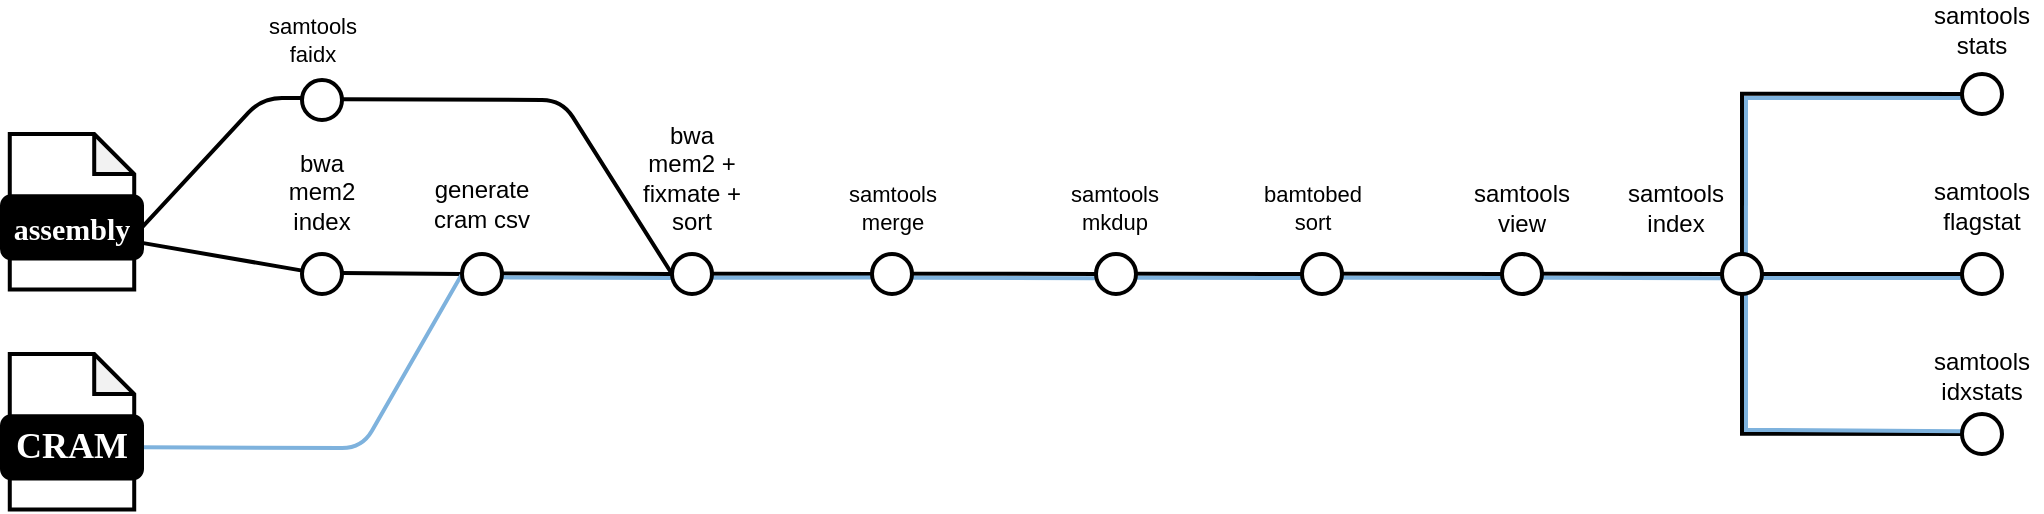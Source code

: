 <mxfile version="22.1.0" type="device">
  <diagram name="Page-1" id="E4endlTd3OSWKAbz3WQZ">
    <mxGraphModel dx="2316" dy="638" grid="1" gridSize="10" guides="1" tooltips="1" connect="1" arrows="1" fold="1" page="1" pageScale="1" pageWidth="1169" pageHeight="827" math="0" shadow="0">
      <root>
        <mxCell id="0" />
        <mxCell id="1" parent="0" />
        <mxCell id="bJ0Dz_TX7vE_drOLoEJE-43" value="" style="group;aspect=fixed;" vertex="1" connectable="0" parent="1">
          <mxGeometry x="-1140" y="190" width="70" height="77.78" as="geometry" />
        </mxCell>
        <mxCell id="bJ0Dz_TX7vE_drOLoEJE-44" value="" style="shape=note;whiteSpace=wrap;html=1;backgroundOutline=1;darkOpacity=0.05;rounded=1;size=20;strokeWidth=2;" vertex="1" parent="bJ0Dz_TX7vE_drOLoEJE-43">
          <mxGeometry x="3.889" width="62.222" height="77.78" as="geometry" />
        </mxCell>
        <mxCell id="bJ0Dz_TX7vE_drOLoEJE-45" value="&lt;font data-font-src=&quot;https://fonts.googleapis.com/css?family=Maven+Pro&quot; face=&quot;Maven Pro&quot; color=&quot;#ffffff&quot;&gt;&lt;b&gt;&lt;font style=&quot;font-size: 15px;&quot;&gt;assembly&lt;/font&gt;&lt;/b&gt;&lt;/font&gt;" style="rounded=1;whiteSpace=wrap;html=1;strokeWidth=2;fillColor=#000000;" vertex="1" parent="bJ0Dz_TX7vE_drOLoEJE-43">
          <mxGeometry y="31.112" width="70" height="31.112" as="geometry" />
        </mxCell>
        <mxCell id="bJ0Dz_TX7vE_drOLoEJE-51" value="" style="endArrow=none;html=1;rounded=1;strokeWidth=2;exitX=1;exitY=0.75;exitDx=0;exitDy=0;" edge="1" parent="1" source="bJ0Dz_TX7vE_drOLoEJE-45" target="bJ0Dz_TX7vE_drOLoEJE-91">
          <mxGeometry width="50" height="50" relative="1" as="geometry">
            <mxPoint x="-980" y="259.83" as="sourcePoint" />
            <mxPoint x="-940" y="259.83" as="targetPoint" />
          </mxGeometry>
        </mxCell>
        <mxCell id="bJ0Dz_TX7vE_drOLoEJE-52" value="bwa mem2 index" style="text;html=1;strokeColor=none;fillColor=none;align=center;verticalAlign=middle;whiteSpace=wrap;rounded=0;" vertex="1" parent="1">
          <mxGeometry x="-1010" y="204" width="60" height="30" as="geometry" />
        </mxCell>
        <mxCell id="bJ0Dz_TX7vE_drOLoEJE-54" value="generate cram csv" style="text;html=1;strokeColor=none;fillColor=none;align=center;verticalAlign=middle;whiteSpace=wrap;rounded=0;" vertex="1" parent="1">
          <mxGeometry x="-930" y="210" width="60" height="30" as="geometry" />
        </mxCell>
        <mxCell id="bJ0Dz_TX7vE_drOLoEJE-57" value="bwa mem2 + fixmate + sort" style="text;html=1;strokeColor=none;fillColor=none;align=center;verticalAlign=middle;whiteSpace=wrap;rounded=0;" vertex="1" parent="1">
          <mxGeometry x="-825" y="197" width="60" height="30" as="geometry" />
        </mxCell>
        <mxCell id="bJ0Dz_TX7vE_drOLoEJE-80" value="samtools &lt;br&gt;merge" style="text;html=1;align=center;verticalAlign=middle;resizable=0;points=[];autosize=1;strokeColor=none;fillColor=none;fontSize=11;fontFamily=Helvetica;fontColor=default;" vertex="1" parent="1">
          <mxGeometry x="-730" y="207" width="70" height="40" as="geometry" />
        </mxCell>
        <mxCell id="bJ0Dz_TX7vE_drOLoEJE-81" value="samtools &lt;br&gt;faidx" style="text;html=1;align=center;verticalAlign=middle;resizable=0;points=[];autosize=1;strokeColor=none;fillColor=none;fontSize=11;fontFamily=Helvetica;fontColor=default;" vertex="1" parent="1">
          <mxGeometry x="-1020" y="123" width="70" height="40" as="geometry" />
        </mxCell>
        <mxCell id="bJ0Dz_TX7vE_drOLoEJE-82" value="samtools &lt;br&gt;mkdup" style="text;html=1;align=center;verticalAlign=middle;resizable=0;points=[];autosize=1;strokeColor=none;fillColor=none;fontSize=11;fontFamily=Helvetica;fontColor=default;" vertex="1" parent="1">
          <mxGeometry x="-619" y="207" width="70" height="40" as="geometry" />
        </mxCell>
        <mxCell id="bJ0Dz_TX7vE_drOLoEJE-83" value="bamtobed &lt;br&gt;sort" style="text;html=1;align=center;verticalAlign=middle;resizable=0;points=[];autosize=1;strokeColor=none;fillColor=none;fontSize=11;fontFamily=Helvetica;fontColor=default;" vertex="1" parent="1">
          <mxGeometry x="-520" y="207" width="70" height="40" as="geometry" />
        </mxCell>
        <mxCell id="bJ0Dz_TX7vE_drOLoEJE-84" value="samtools view" style="text;html=1;strokeColor=none;fillColor=none;align=center;verticalAlign=middle;whiteSpace=wrap;rounded=0;" vertex="1" parent="1">
          <mxGeometry x="-410" y="212" width="60" height="30" as="geometry" />
        </mxCell>
        <mxCell id="bJ0Dz_TX7vE_drOLoEJE-86" value="samtools index" style="text;html=1;strokeColor=none;fillColor=none;align=center;verticalAlign=middle;whiteSpace=wrap;rounded=0;" vertex="1" parent="1">
          <mxGeometry x="-333" y="212" width="60" height="30" as="geometry" />
        </mxCell>
        <mxCell id="bJ0Dz_TX7vE_drOLoEJE-87" value="samtools stats" style="text;html=1;strokeColor=none;fillColor=none;align=center;verticalAlign=middle;whiteSpace=wrap;rounded=0;" vertex="1" parent="1">
          <mxGeometry x="-180" y="123" width="60" height="30" as="geometry" />
        </mxCell>
        <mxCell id="bJ0Dz_TX7vE_drOLoEJE-88" value="samtools flagstat" style="text;html=1;strokeColor=none;fillColor=none;align=center;verticalAlign=middle;whiteSpace=wrap;rounded=0;" vertex="1" parent="1">
          <mxGeometry x="-180" y="211" width="60" height="30" as="geometry" />
        </mxCell>
        <mxCell id="bJ0Dz_TX7vE_drOLoEJE-89" value="samtools idxstats" style="text;html=1;strokeColor=none;fillColor=none;align=center;verticalAlign=middle;whiteSpace=wrap;rounded=0;" vertex="1" parent="1">
          <mxGeometry x="-180" y="296" width="60" height="30" as="geometry" />
        </mxCell>
        <mxCell id="bJ0Dz_TX7vE_drOLoEJE-91" value="" style="ellipse;whiteSpace=wrap;html=1;aspect=fixed;rounded=1;rotation=0;strokeWidth=2;" vertex="1" parent="1">
          <mxGeometry x="-990" y="250.0" width="20" height="20" as="geometry" />
        </mxCell>
        <mxCell id="bJ0Dz_TX7vE_drOLoEJE-107" value="" style="endArrow=none;html=1;rounded=1;strokeWidth=2;entryX=0;entryY=0.5;entryDx=0;entryDy=0;" edge="1" parent="1">
          <mxGeometry width="50" height="50" relative="1" as="geometry">
            <mxPoint x="-970" y="259.5" as="sourcePoint" />
            <mxPoint x="-910" y="260" as="targetPoint" />
          </mxGeometry>
        </mxCell>
        <mxCell id="bJ0Dz_TX7vE_drOLoEJE-108" value="" style="endArrow=none;html=1;rounded=1;strokeWidth=2;entryX=0;entryY=0.5;entryDx=0;entryDy=0;" edge="1" parent="1">
          <mxGeometry width="50" height="50" relative="1" as="geometry">
            <mxPoint x="-890" y="259.75" as="sourcePoint" />
            <mxPoint x="-805" y="260" as="targetPoint" />
          </mxGeometry>
        </mxCell>
        <mxCell id="bJ0Dz_TX7vE_drOLoEJE-109" value="" style="endArrow=none;html=1;rounded=1;strokeWidth=2;entryX=0;entryY=0.5;entryDx=0;entryDy=0;" edge="1" parent="1">
          <mxGeometry width="50" height="50" relative="1" as="geometry">
            <mxPoint x="-785" y="259.84" as="sourcePoint" />
            <mxPoint x="-705" y="260" as="targetPoint" />
          </mxGeometry>
        </mxCell>
        <mxCell id="bJ0Dz_TX7vE_drOLoEJE-110" value="" style="endArrow=none;html=1;rounded=1;strokeWidth=2;" edge="1" parent="1">
          <mxGeometry width="50" height="50" relative="1" as="geometry">
            <mxPoint x="-685" y="259.84" as="sourcePoint" />
            <mxPoint x="-593" y="260" as="targetPoint" />
          </mxGeometry>
        </mxCell>
        <mxCell id="bJ0Dz_TX7vE_drOLoEJE-111" value="" style="endArrow=none;html=1;rounded=1;strokeWidth=2;entryX=0;entryY=0.5;entryDx=0;entryDy=0;" edge="1" parent="1">
          <mxGeometry width="50" height="50" relative="1" as="geometry">
            <mxPoint x="-573" y="259.84" as="sourcePoint" />
            <mxPoint x="-490" y="260" as="targetPoint" />
          </mxGeometry>
        </mxCell>
        <mxCell id="bJ0Dz_TX7vE_drOLoEJE-112" value="" style="endArrow=none;html=1;rounded=1;strokeWidth=2;entryX=0;entryY=0.5;entryDx=0;entryDy=0;" edge="1" parent="1">
          <mxGeometry width="50" height="50" relative="1" as="geometry">
            <mxPoint x="-470" y="259.84" as="sourcePoint" />
            <mxPoint x="-390" y="260" as="targetPoint" />
          </mxGeometry>
        </mxCell>
        <mxCell id="bJ0Dz_TX7vE_drOLoEJE-113" value="" style="endArrow=none;html=1;rounded=1;strokeWidth=2;entryX=0;entryY=0.5;entryDx=0;entryDy=0;" edge="1" parent="1">
          <mxGeometry width="50" height="50" relative="1" as="geometry">
            <mxPoint x="-370" y="259.84" as="sourcePoint" />
            <mxPoint x="-280" y="260" as="targetPoint" />
          </mxGeometry>
        </mxCell>
        <mxCell id="bJ0Dz_TX7vE_drOLoEJE-120" value="" style="endArrow=none;html=1;rounded=1;strokeWidth=2;entryX=0;entryY=0.5;entryDx=0;entryDy=0;" edge="1" parent="1">
          <mxGeometry width="50" height="50" relative="1" as="geometry">
            <mxPoint x="-260" y="260" as="sourcePoint" />
            <mxPoint x="-160" y="260" as="targetPoint" />
          </mxGeometry>
        </mxCell>
        <mxCell id="bJ0Dz_TX7vE_drOLoEJE-127" value="" style="ellipse;whiteSpace=wrap;html=1;aspect=fixed;rounded=1;rotation=0;strokeWidth=2;" vertex="1" parent="1">
          <mxGeometry x="-990" y="163" width="20" height="20" as="geometry" />
        </mxCell>
        <mxCell id="bJ0Dz_TX7vE_drOLoEJE-128" value="" style="endArrow=none;html=1;rounded=1;strokeWidth=2;entryX=0;entryY=0.5;entryDx=0;entryDy=0;" edge="1" parent="1">
          <mxGeometry width="50" height="50" relative="1" as="geometry">
            <mxPoint x="-970" y="172.67" as="sourcePoint" />
            <mxPoint x="-805" y="260" as="targetPoint" />
            <Array as="points">
              <mxPoint x="-860" y="173" />
            </Array>
          </mxGeometry>
        </mxCell>
        <mxCell id="bJ0Dz_TX7vE_drOLoEJE-129" value="" style="endArrow=none;html=1;rounded=1;strokeWidth=2;strokeColor=#7EB2DD;exitX=1;exitY=0.5;exitDx=0;exitDy=0;" edge="1" parent="1" source="bJ0Dz_TX7vE_drOLoEJE-179">
          <mxGeometry width="50" height="50" relative="1" as="geometry">
            <mxPoint x="-1050" y="360" as="sourcePoint" />
            <mxPoint x="-910" y="260" as="targetPoint" />
            <Array as="points">
              <mxPoint x="-960" y="347" />
            </Array>
          </mxGeometry>
        </mxCell>
        <mxCell id="bJ0Dz_TX7vE_drOLoEJE-130" value="" style="endArrow=none;html=1;rounded=1;strokeWidth=2;strokeColor=#7EB2DD;entryX=-0.021;entryY=0.597;entryDx=0;entryDy=0;entryPerimeter=0;exitX=0.973;exitY=0.584;exitDx=0;exitDy=0;exitPerimeter=0;" edge="1" parent="1">
          <mxGeometry width="50" height="50" relative="1" as="geometry">
            <mxPoint x="-890.54" y="261.68" as="sourcePoint" />
            <mxPoint x="-805.42" y="261.94" as="targetPoint" />
          </mxGeometry>
        </mxCell>
        <mxCell id="bJ0Dz_TX7vE_drOLoEJE-139" value="" style="endArrow=none;html=1;rounded=1;strokeWidth=2;strokeColor=#7EB2DD;exitX=0.973;exitY=0.584;exitDx=0;exitDy=0;exitPerimeter=0;entryX=-0.021;entryY=0.59;entryDx=0;entryDy=0;entryPerimeter=0;" edge="1" parent="1">
          <mxGeometry width="50" height="50" relative="1" as="geometry">
            <mxPoint x="-786" y="261.93" as="sourcePoint" />
            <mxPoint x="-705.42" y="261.8" as="targetPoint" />
          </mxGeometry>
        </mxCell>
        <mxCell id="bJ0Dz_TX7vE_drOLoEJE-141" value="" style="endArrow=none;html=1;rounded=1;strokeWidth=2;strokeColor=#7EB2DD;exitX=0.973;exitY=0.584;exitDx=0;exitDy=0;exitPerimeter=0;entryX=0.009;entryY=0.604;entryDx=0;entryDy=0;entryPerimeter=0;" edge="1" parent="1">
          <mxGeometry width="50" height="50" relative="1" as="geometry">
            <mxPoint x="-685" y="261.93" as="sourcePoint" />
            <mxPoint x="-592.82" y="262.08" as="targetPoint" />
          </mxGeometry>
        </mxCell>
        <mxCell id="bJ0Dz_TX7vE_drOLoEJE-142" value="" style="endArrow=none;html=1;rounded=1;strokeWidth=2;strokeColor=#7EB2DD;" edge="1" parent="1">
          <mxGeometry width="50" height="50" relative="1" as="geometry">
            <mxPoint x="-573" y="261.93" as="sourcePoint" />
            <mxPoint x="-490" y="262" as="targetPoint" />
          </mxGeometry>
        </mxCell>
        <mxCell id="bJ0Dz_TX7vE_drOLoEJE-143" value="" style="endArrow=none;html=1;rounded=1;strokeWidth=2;strokeColor=#7EB2DD;" edge="1" parent="1">
          <mxGeometry width="50" height="50" relative="1" as="geometry">
            <mxPoint x="-470" y="261.93" as="sourcePoint" />
            <mxPoint x="-390" y="262" as="targetPoint" />
          </mxGeometry>
        </mxCell>
        <mxCell id="bJ0Dz_TX7vE_drOLoEJE-144" value="" style="endArrow=none;html=1;rounded=1;strokeWidth=2;strokeColor=#7EB2DD;entryX=-0.001;entryY=0.604;entryDx=0;entryDy=0;entryPerimeter=0;" edge="1" parent="1">
          <mxGeometry width="50" height="50" relative="1" as="geometry">
            <mxPoint x="-370" y="261.93" as="sourcePoint" />
            <mxPoint x="-280.02" y="262.08" as="targetPoint" />
          </mxGeometry>
        </mxCell>
        <mxCell id="bJ0Dz_TX7vE_drOLoEJE-145" value="" style="endArrow=none;html=1;rounded=1;strokeWidth=2;strokeColor=#7EB2DD;exitX=1.016;exitY=0.6;exitDx=0;exitDy=0;exitPerimeter=0;" edge="1" parent="1">
          <mxGeometry width="50" height="50" relative="1" as="geometry">
            <mxPoint x="-259.68" y="262" as="sourcePoint" />
            <mxPoint x="-160" y="262" as="targetPoint" />
          </mxGeometry>
        </mxCell>
        <mxCell id="bJ0Dz_TX7vE_drOLoEJE-154" value="" style="endArrow=none;html=1;rounded=1;strokeWidth=2;exitX=0.5;exitY=0;exitDx=0;exitDy=0;" edge="1" parent="1">
          <mxGeometry width="50" height="50" relative="1" as="geometry">
            <mxPoint x="-270" y="250" as="sourcePoint" />
            <mxPoint x="-270" y="170" as="targetPoint" />
          </mxGeometry>
        </mxCell>
        <mxCell id="bJ0Dz_TX7vE_drOLoEJE-156" value="" style="endArrow=none;html=1;rounded=1;strokeWidth=2;entryX=0;entryY=0.5;entryDx=0;entryDy=0;" edge="1" parent="1">
          <mxGeometry width="50" height="50" relative="1" as="geometry">
            <mxPoint x="-271" y="169.86" as="sourcePoint" />
            <mxPoint x="-160" y="170" as="targetPoint" />
          </mxGeometry>
        </mxCell>
        <mxCell id="bJ0Dz_TX7vE_drOLoEJE-157" value="" style="endArrow=none;html=1;rounded=1;strokeWidth=2;exitX=0.5;exitY=1;exitDx=0;exitDy=0;" edge="1" parent="1">
          <mxGeometry width="50" height="50" relative="1" as="geometry">
            <mxPoint x="-270" y="270" as="sourcePoint" />
            <mxPoint x="-270" y="340" as="targetPoint" />
          </mxGeometry>
        </mxCell>
        <mxCell id="bJ0Dz_TX7vE_drOLoEJE-158" value="" style="endArrow=none;html=1;rounded=1;strokeWidth=2;entryX=0;entryY=0.5;entryDx=0;entryDy=0;" edge="1" parent="1">
          <mxGeometry width="50" height="50" relative="1" as="geometry">
            <mxPoint x="-271" y="339.86" as="sourcePoint" />
            <mxPoint x="-160" y="340" as="targetPoint" />
          </mxGeometry>
        </mxCell>
        <mxCell id="bJ0Dz_TX7vE_drOLoEJE-161" value="" style="endArrow=none;html=1;rounded=1;strokeWidth=2;strokeColor=#7EB2DD;entryX=0.006;entryY=0.431;entryDx=0;entryDy=0;entryPerimeter=0;" edge="1" parent="1">
          <mxGeometry width="50" height="50" relative="1" as="geometry">
            <mxPoint x="-269" y="337.95" as="sourcePoint" />
            <mxPoint x="-159.88" y="338.62" as="targetPoint" />
          </mxGeometry>
        </mxCell>
        <mxCell id="bJ0Dz_TX7vE_drOLoEJE-162" value="" style="endArrow=none;html=1;rounded=1;strokeWidth=2;strokeColor=#7EB2DD;" edge="1" parent="1">
          <mxGeometry width="50" height="50" relative="1" as="geometry">
            <mxPoint x="-268" y="337" as="sourcePoint" />
            <mxPoint x="-268" y="270" as="targetPoint" />
          </mxGeometry>
        </mxCell>
        <mxCell id="bJ0Dz_TX7vE_drOLoEJE-163" value="" style="endArrow=none;html=1;rounded=1;strokeWidth=2;strokeColor=#7EB2DD;exitX=0.549;exitY=-0.023;exitDx=0;exitDy=0;exitPerimeter=0;" edge="1" parent="1">
          <mxGeometry width="50" height="50" relative="1" as="geometry">
            <mxPoint x="-268.02" y="249.54" as="sourcePoint" />
            <mxPoint x="-268" y="172" as="targetPoint" />
          </mxGeometry>
        </mxCell>
        <mxCell id="bJ0Dz_TX7vE_drOLoEJE-165" value="" style="endArrow=none;html=1;rounded=1;strokeWidth=2;strokeColor=#7EB2DD;" edge="1" parent="1">
          <mxGeometry width="50" height="50" relative="1" as="geometry">
            <mxPoint x="-269" y="172" as="sourcePoint" />
            <mxPoint x="-159" y="172" as="targetPoint" />
          </mxGeometry>
        </mxCell>
        <mxCell id="bJ0Dz_TX7vE_drOLoEJE-166" value="" style="ellipse;whiteSpace=wrap;html=1;aspect=fixed;rounded=1;rotation=0;strokeWidth=2;" vertex="1" parent="1">
          <mxGeometry x="-160" y="160" width="20" height="20" as="geometry" />
        </mxCell>
        <mxCell id="bJ0Dz_TX7vE_drOLoEJE-167" value="" style="ellipse;whiteSpace=wrap;html=1;aspect=fixed;rounded=1;rotation=0;strokeWidth=2;" vertex="1" parent="1">
          <mxGeometry x="-160" y="250" width="20" height="20" as="geometry" />
        </mxCell>
        <mxCell id="bJ0Dz_TX7vE_drOLoEJE-169" value="" style="ellipse;whiteSpace=wrap;html=1;aspect=fixed;rounded=1;rotation=0;strokeWidth=2;" vertex="1" parent="1">
          <mxGeometry x="-160" y="330" width="20" height="20" as="geometry" />
        </mxCell>
        <mxCell id="bJ0Dz_TX7vE_drOLoEJE-170" value="" style="ellipse;whiteSpace=wrap;html=1;aspect=fixed;rounded=1;rotation=0;strokeWidth=2;" vertex="1" parent="1">
          <mxGeometry x="-280" y="250" width="20" height="20" as="geometry" />
        </mxCell>
        <mxCell id="bJ0Dz_TX7vE_drOLoEJE-171" value="" style="ellipse;whiteSpace=wrap;html=1;aspect=fixed;rounded=1;rotation=0;strokeWidth=2;" vertex="1" parent="1">
          <mxGeometry x="-390" y="250" width="20" height="20" as="geometry" />
        </mxCell>
        <mxCell id="bJ0Dz_TX7vE_drOLoEJE-172" value="" style="ellipse;whiteSpace=wrap;html=1;aspect=fixed;rounded=1;rotation=0;strokeWidth=2;" vertex="1" parent="1">
          <mxGeometry x="-490" y="250" width="20" height="20" as="geometry" />
        </mxCell>
        <mxCell id="bJ0Dz_TX7vE_drOLoEJE-173" value="" style="ellipse;whiteSpace=wrap;html=1;aspect=fixed;rounded=1;rotation=0;strokeWidth=2;" vertex="1" parent="1">
          <mxGeometry x="-593" y="250" width="20" height="20" as="geometry" />
        </mxCell>
        <mxCell id="bJ0Dz_TX7vE_drOLoEJE-174" value="" style="ellipse;whiteSpace=wrap;html=1;aspect=fixed;rounded=1;rotation=0;strokeWidth=2;" vertex="1" parent="1">
          <mxGeometry x="-705" y="250" width="20" height="20" as="geometry" />
        </mxCell>
        <mxCell id="bJ0Dz_TX7vE_drOLoEJE-175" value="" style="ellipse;whiteSpace=wrap;html=1;aspect=fixed;rounded=1;rotation=0;strokeWidth=2;" vertex="1" parent="1">
          <mxGeometry x="-805" y="250" width="20" height="20" as="geometry" />
        </mxCell>
        <mxCell id="bJ0Dz_TX7vE_drOLoEJE-176" value="" style="ellipse;whiteSpace=wrap;html=1;aspect=fixed;rounded=1;rotation=0;strokeWidth=2;" vertex="1" parent="1">
          <mxGeometry x="-910" y="250" width="20" height="20" as="geometry" />
        </mxCell>
        <mxCell id="bJ0Dz_TX7vE_drOLoEJE-177" value="" style="group;aspect=fixed;" vertex="1" connectable="0" parent="1">
          <mxGeometry x="-1140" y="300" width="70" height="77.78" as="geometry" />
        </mxCell>
        <mxCell id="bJ0Dz_TX7vE_drOLoEJE-178" value="" style="shape=note;whiteSpace=wrap;html=1;backgroundOutline=1;darkOpacity=0.05;rounded=1;size=20;strokeWidth=2;" vertex="1" parent="bJ0Dz_TX7vE_drOLoEJE-177">
          <mxGeometry x="3.889" width="62.222" height="77.78" as="geometry" />
        </mxCell>
        <mxCell id="bJ0Dz_TX7vE_drOLoEJE-179" value="&lt;p style=&quot;line-height: 100%;&quot;&gt;&lt;font size=&quot;1&quot; face=&quot;Maven Pro&quot; color=&quot;#ffffff&quot;&gt;&lt;b style=&quot;font-size: 18px;&quot;&gt;CRAM&lt;/b&gt;&lt;/font&gt;&lt;/p&gt;" style="rounded=1;whiteSpace=wrap;html=1;strokeWidth=2;fillColor=#000000;" vertex="1" parent="bJ0Dz_TX7vE_drOLoEJE-177">
          <mxGeometry y="31.112" width="70" height="31.112" as="geometry" />
        </mxCell>
        <mxCell id="bJ0Dz_TX7vE_drOLoEJE-182" value="" style="endArrow=none;html=1;rounded=1;strokeWidth=2;entryX=1;entryY=0.5;entryDx=0;entryDy=0;" edge="1" parent="1" target="bJ0Dz_TX7vE_drOLoEJE-45">
          <mxGeometry width="50" height="50" relative="1" as="geometry">
            <mxPoint x="-990" y="172" as="sourcePoint" />
            <mxPoint x="-1030" y="192" as="targetPoint" />
            <Array as="points">
              <mxPoint x="-1010" y="172" />
            </Array>
          </mxGeometry>
        </mxCell>
      </root>
    </mxGraphModel>
  </diagram>
</mxfile>
